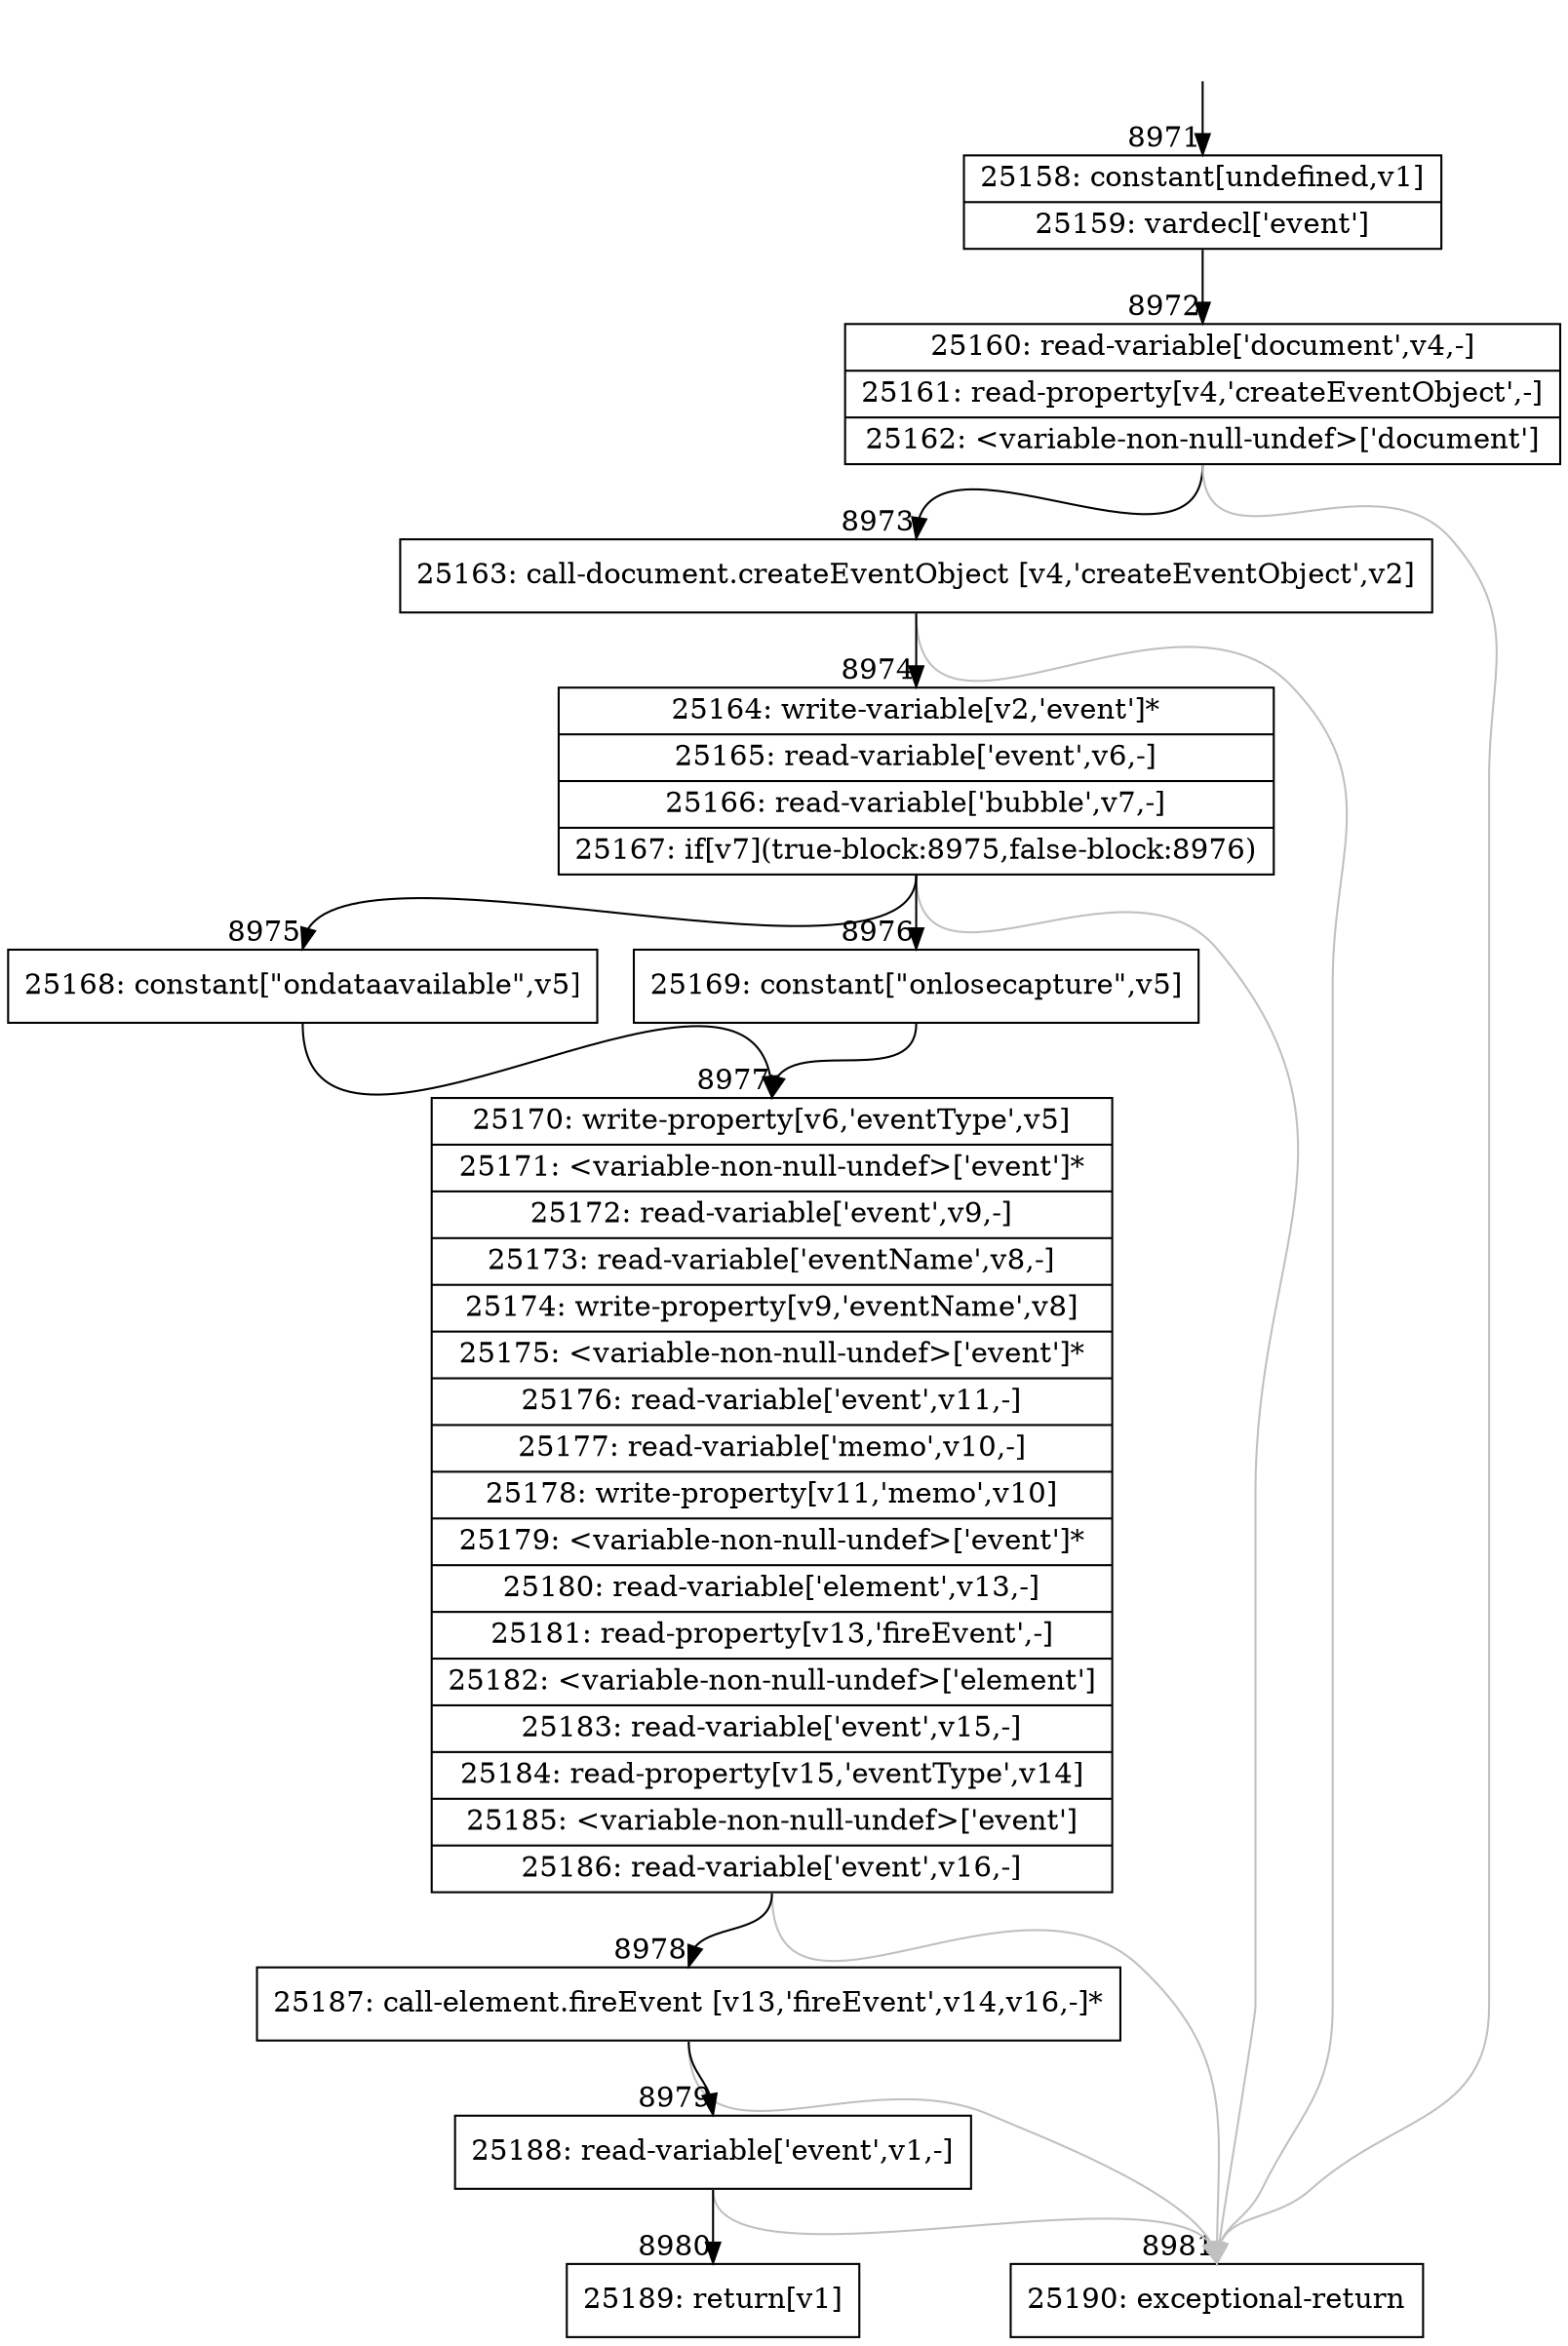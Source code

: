 digraph {
rankdir="TD"
BB_entry681[shape=none,label=""];
BB_entry681 -> BB8971 [tailport=s, headport=n, headlabel="    8971"]
BB8971 [shape=record label="{25158: constant[undefined,v1]|25159: vardecl['event']}" ] 
BB8971 -> BB8972 [tailport=s, headport=n, headlabel="      8972"]
BB8972 [shape=record label="{25160: read-variable['document',v4,-]|25161: read-property[v4,'createEventObject',-]|25162: \<variable-non-null-undef\>['document']}" ] 
BB8972 -> BB8973 [tailport=s, headport=n, headlabel="      8973"]
BB8972 -> BB8981 [tailport=s, headport=n, color=gray, headlabel="      8981"]
BB8973 [shape=record label="{25163: call-document.createEventObject [v4,'createEventObject',v2]}" ] 
BB8973 -> BB8974 [tailport=s, headport=n, headlabel="      8974"]
BB8973 -> BB8981 [tailport=s, headport=n, color=gray]
BB8974 [shape=record label="{25164: write-variable[v2,'event']*|25165: read-variable['event',v6,-]|25166: read-variable['bubble',v7,-]|25167: if[v7](true-block:8975,false-block:8976)}" ] 
BB8974 -> BB8975 [tailport=s, headport=n, headlabel="      8975"]
BB8974 -> BB8976 [tailport=s, headport=n, headlabel="      8976"]
BB8974 -> BB8981 [tailport=s, headport=n, color=gray]
BB8975 [shape=record label="{25168: constant[\"ondataavailable\",v5]}" ] 
BB8975 -> BB8977 [tailport=s, headport=n, headlabel="      8977"]
BB8976 [shape=record label="{25169: constant[\"onlosecapture\",v5]}" ] 
BB8976 -> BB8977 [tailport=s, headport=n]
BB8977 [shape=record label="{25170: write-property[v6,'eventType',v5]|25171: \<variable-non-null-undef\>['event']*|25172: read-variable['event',v9,-]|25173: read-variable['eventName',v8,-]|25174: write-property[v9,'eventName',v8]|25175: \<variable-non-null-undef\>['event']*|25176: read-variable['event',v11,-]|25177: read-variable['memo',v10,-]|25178: write-property[v11,'memo',v10]|25179: \<variable-non-null-undef\>['event']*|25180: read-variable['element',v13,-]|25181: read-property[v13,'fireEvent',-]|25182: \<variable-non-null-undef\>['element']|25183: read-variable['event',v15,-]|25184: read-property[v15,'eventType',v14]|25185: \<variable-non-null-undef\>['event']|25186: read-variable['event',v16,-]}" ] 
BB8977 -> BB8978 [tailport=s, headport=n, headlabel="      8978"]
BB8977 -> BB8981 [tailport=s, headport=n, color=gray]
BB8978 [shape=record label="{25187: call-element.fireEvent [v13,'fireEvent',v14,v16,-]*}" ] 
BB8978 -> BB8979 [tailport=s, headport=n, headlabel="      8979"]
BB8978 -> BB8981 [tailport=s, headport=n, color=gray]
BB8979 [shape=record label="{25188: read-variable['event',v1,-]}" ] 
BB8979 -> BB8980 [tailport=s, headport=n, headlabel="      8980"]
BB8979 -> BB8981 [tailport=s, headport=n, color=gray]
BB8980 [shape=record label="{25189: return[v1]}" ] 
BB8981 [shape=record label="{25190: exceptional-return}" ] 
//#$~ 7078
}
